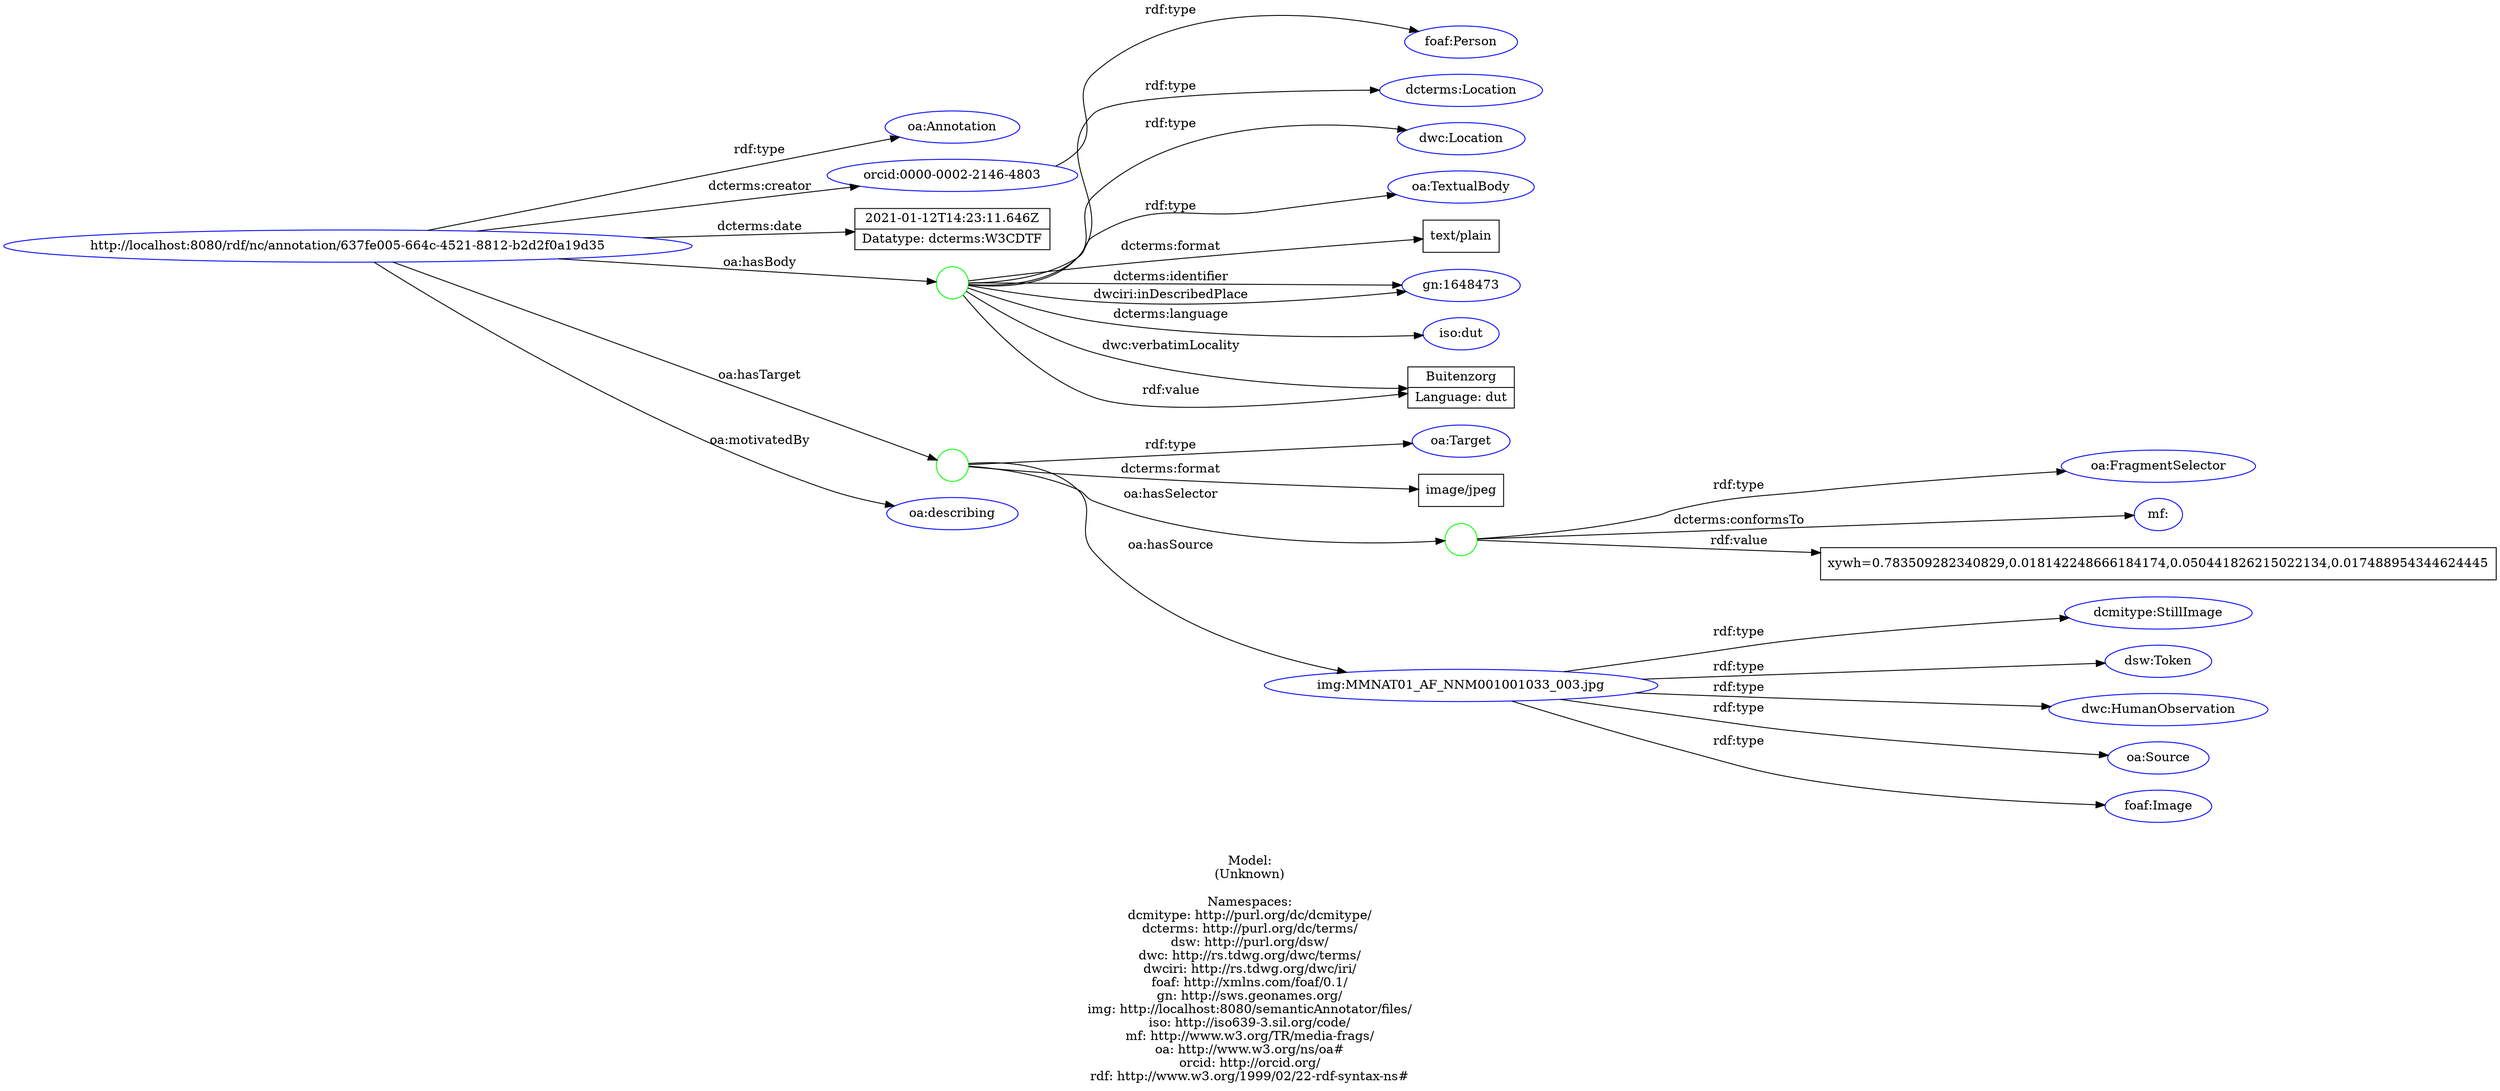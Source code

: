 digraph {
	rankdir = LR;
	charset="utf-8";

	"Rhttp://localhost:8080/rdf/nc/annotation/637fe005-664c-4521-8812-b2d2f0a19d35" -> "Roa:Annotation" [ label="rdf:type" ];
	"Rhttp://localhost:8080/rdf/nc/annotation/637fe005-664c-4521-8812-b2d2f0a19d35" -> "Rorcid:0000-0002-2146-4803" [ label="dcterms:creator" ];
	"Rhttp://localhost:8080/rdf/nc/annotation/637fe005-664c-4521-8812-b2d2f0a19d35" -> "L2021-01-12T14:23:11.646Z|Datatype: dcterms:W3CDTF" [ label="dcterms:date" ];
	"Rhttp://localhost:8080/rdf/nc/annotation/637fe005-664c-4521-8812-b2d2f0a19d35" -> "B_:node1f27eg1asx2" [ label="oa:hasBody" ];
	"B_:node1f27eg1asx2" -> "Rdcterms:Location" [ label="rdf:type" ];
	"B_:node1f27eg1asx2" -> "Rdwc:Location" [ label="rdf:type" ];
	"B_:node1f27eg1asx2" -> "Roa:TextualBody" [ label="rdf:type" ];
	"B_:node1f27eg1asx2" -> "Ltext/plain" [ label="dcterms:format" ];
	"B_:node1f27eg1asx2" -> "Rgn:1648473" [ label="dcterms:identifier" ];
	"B_:node1f27eg1asx2" -> "Riso:dut" [ label="dcterms:language" ];
	"B_:node1f27eg1asx2" -> "Rgn:1648473" [ label="dwciri:inDescribedPlace" ];
	"B_:node1f27eg1asx2" -> "LBuitenzorg|Language: dut" [ label="dwc:verbatimLocality" ];
	"B_:node1f27eg1asx2" -> "LBuitenzorg|Language: dut" [ label="rdf:value" ];
	"Rhttp://localhost:8080/rdf/nc/annotation/637fe005-664c-4521-8812-b2d2f0a19d35" -> "B_:node1f27eg1asx1" [ label="oa:hasTarget" ];
	"B_:node1f27eg1asx1" -> "Roa:Target" [ label="rdf:type" ];
	"B_:node1f27eg1asx1" -> "Limage/jpeg" [ label="dcterms:format" ];
	"B_:node1f27eg1asx1" -> "B_:node1f27eg1asx4" [ label="oa:hasSelector" ];
	"B_:node1f27eg1asx4" -> "Roa:FragmentSelector" [ label="rdf:type" ];
	"B_:node1f27eg1asx4" -> "Rmf:" [ label="dcterms:conformsTo" ];
	"B_:node1f27eg1asx4" -> "Lxywh=0.783509282340829,0.018142248666184174,0.050441826215022134,0.017488954344624445" [ label="rdf:value" ];
	"B_:node1f27eg1asx1" -> "Rimg:MMNAT01_AF_NNM001001033_003.jpg" [ label="oa:hasSource" ];
	"Rhttp://localhost:8080/rdf/nc/annotation/637fe005-664c-4521-8812-b2d2f0a19d35" -> "Roa:describing" [ label="oa:motivatedBy" ];
	"Rorcid:0000-0002-2146-4803" -> "Rfoaf:Person" [ label="rdf:type" ];
	"Rimg:MMNAT01_AF_NNM001001033_003.jpg" -> "Rdcmitype:StillImage" [ label="rdf:type" ];
	"Rimg:MMNAT01_AF_NNM001001033_003.jpg" -> "Rdsw:Token" [ label="rdf:type" ];
	"Rimg:MMNAT01_AF_NNM001001033_003.jpg" -> "Rdwc:HumanObservation" [ label="rdf:type" ];
	"Rimg:MMNAT01_AF_NNM001001033_003.jpg" -> "Roa:Source" [ label="rdf:type" ];
	"Rimg:MMNAT01_AF_NNM001001033_003.jpg" -> "Rfoaf:Image" [ label="rdf:type" ];

	// Resources
	"Rhttp://localhost:8080/rdf/nc/annotation/637fe005-664c-4521-8812-b2d2f0a19d35" [ label="http://localhost:8080/rdf/nc/annotation/637fe005-664c-4521-8812-b2d2f0a19d35", shape = ellipse, color = blue ];
	"Roa:Annotation" [ label="oa:Annotation", shape = ellipse, color = blue ];
	"Rorcid:0000-0002-2146-4803" [ label="orcid:0000-0002-2146-4803", shape = ellipse, color = blue ];
	"Rdcterms:Location" [ label="dcterms:Location", shape = ellipse, color = blue ];
	"Rdwc:Location" [ label="dwc:Location", shape = ellipse, color = blue ];
	"Roa:TextualBody" [ label="oa:TextualBody", shape = ellipse, color = blue ];
	"Rgn:1648473" [ label="gn:1648473", shape = ellipse, color = blue ];
	"Riso:dut" [ label="iso:dut", shape = ellipse, color = blue ];
	"Roa:Target" [ label="oa:Target", shape = ellipse, color = blue ];
	"Roa:FragmentSelector" [ label="oa:FragmentSelector", shape = ellipse, color = blue ];
	"Rmf:" [ label="mf:", shape = ellipse, color = blue ];
	"Rimg:MMNAT01_AF_NNM001001033_003.jpg" [ label="img:MMNAT01_AF_NNM001001033_003.jpg", shape = ellipse, color = blue ];
	"Roa:describing" [ label="oa:describing", shape = ellipse, color = blue ];
	"Rfoaf:Person" [ label="foaf:Person", shape = ellipse, color = blue ];
	"Rdcmitype:StillImage" [ label="dcmitype:StillImage", shape = ellipse, color = blue ];
	"Rdsw:Token" [ label="dsw:Token", shape = ellipse, color = blue ];
	"Rdwc:HumanObservation" [ label="dwc:HumanObservation", shape = ellipse, color = blue ];
	"Roa:Source" [ label="oa:Source", shape = ellipse, color = blue ];
	"Rfoaf:Image" [ label="foaf:Image", shape = ellipse, color = blue ];

	// Anonymous nodes
	"B_:node1f27eg1asx2" [ label="", shape = circle, color = green ];
	"B_:node1f27eg1asx1" [ label="", shape = circle, color = green ];
	"B_:node1f27eg1asx4" [ label="", shape = circle, color = green ];

	// Literals
	"L2021-01-12T14:23:11.646Z|Datatype: dcterms:W3CDTF" [ label="2021-01-12T14:23:11.646Z|Datatype: dcterms:W3CDTF", shape = record ];
	"Ltext/plain" [ label="text/plain", shape = record ];
	"LBuitenzorg|Language: dut" [ label="Buitenzorg|Language: dut", shape = record ];
	"Limage/jpeg" [ label="image/jpeg", shape = record ];
	"Lxywh=0.783509282340829,0.018142248666184174,0.050441826215022134,0.017488954344624445" [ label="xywh=0.783509282340829,0.018142248666184174,0.050441826215022134,0.017488954344624445", shape = record ];

	label="\n\nModel:\n(Unknown)\n\nNamespaces:\ndcmitype: http://purl.org/dc/dcmitype/\ndcterms: http://purl.org/dc/terms/\ndsw: http://purl.org/dsw/\ndwc: http://rs.tdwg.org/dwc/terms/\ndwciri: http://rs.tdwg.org/dwc/iri/\nfoaf: http://xmlns.com/foaf/0.1/\ngn: http://sws.geonames.org/\nimg: http://localhost:8080/semanticAnnotator/files/\niso: http://iso639-3.sil.org/code/\nmf: http://www.w3.org/TR/media-frags/\noa: http://www.w3.org/ns/oa#\norcid: http://orcid.org/\nrdf: http://www.w3.org/1999/02/22-rdf-syntax-ns#\n";
}
